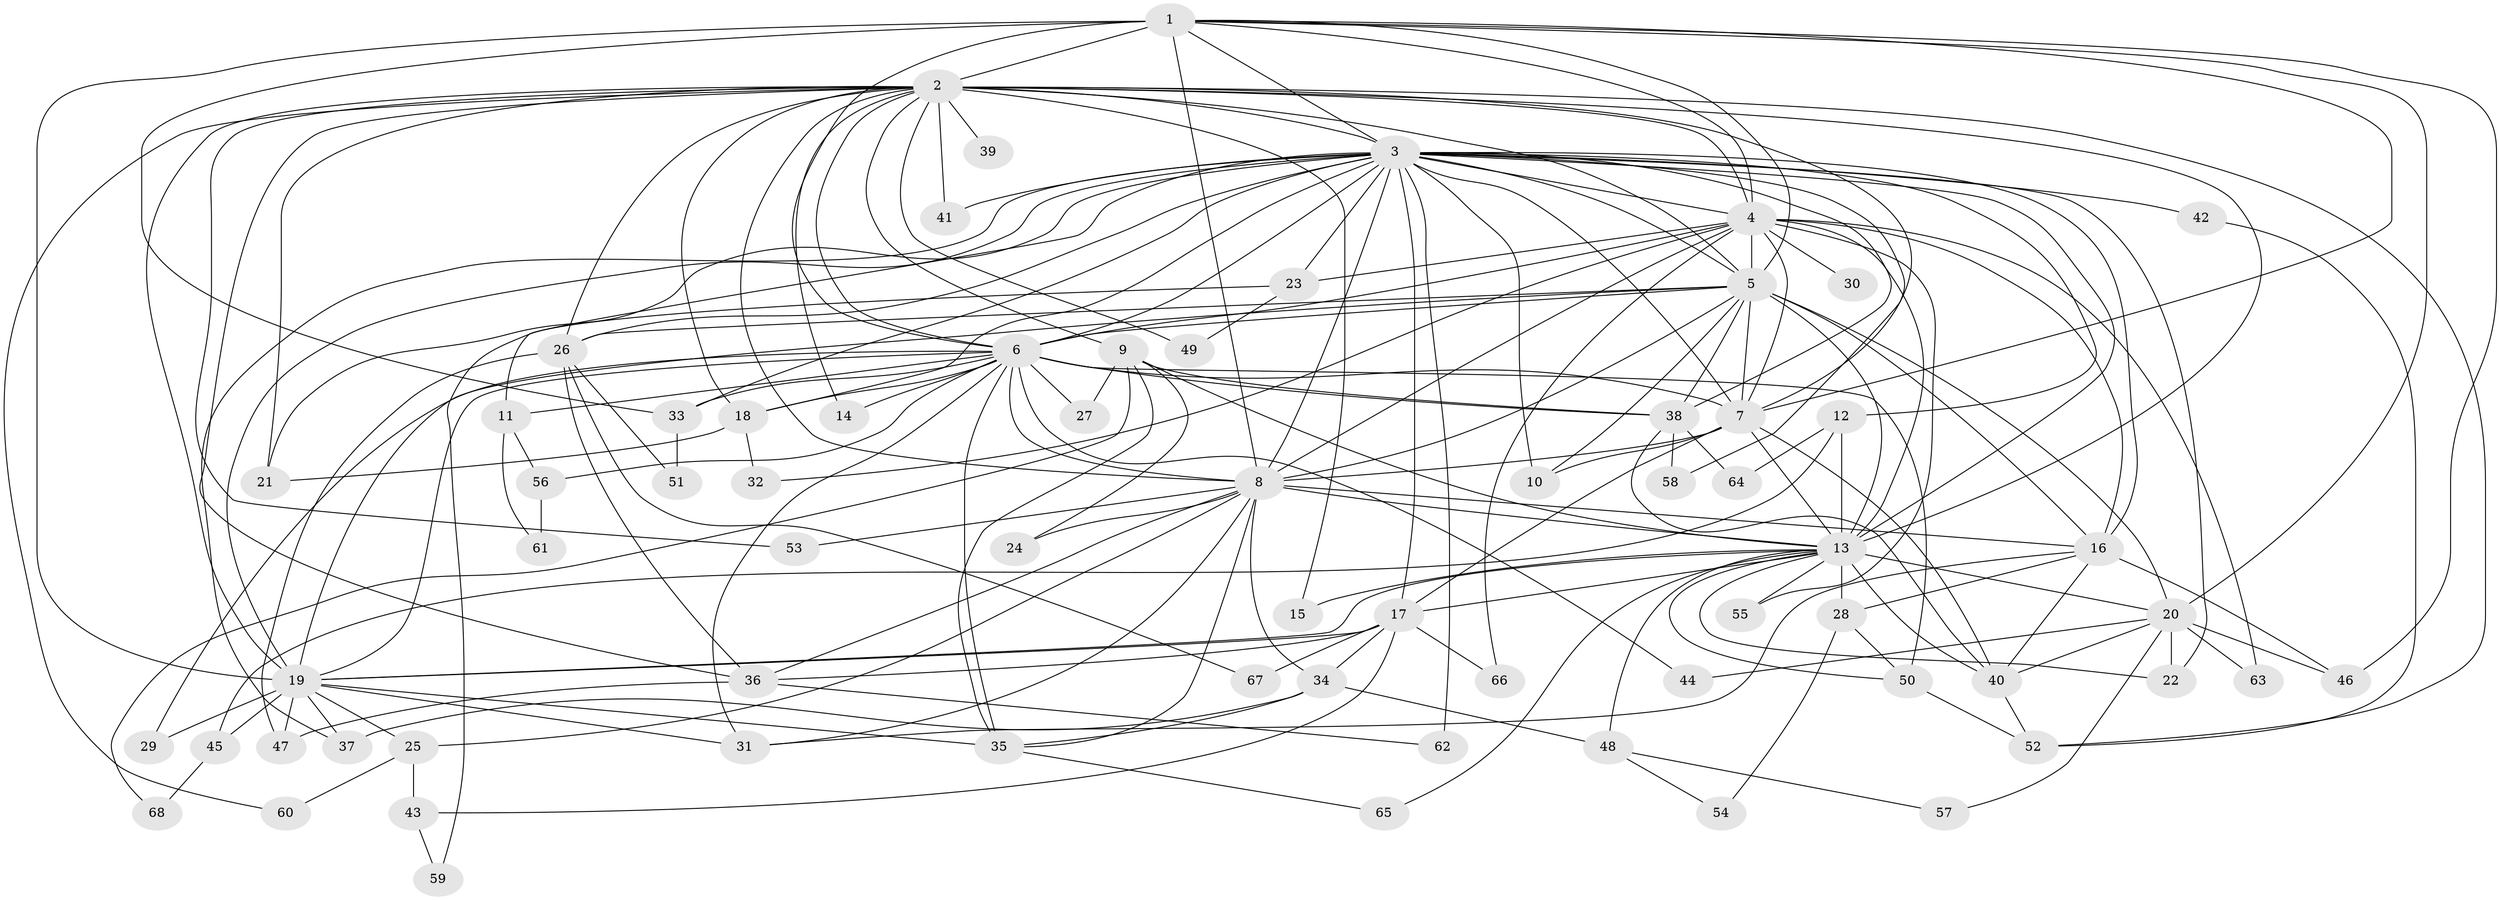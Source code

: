 // original degree distribution, {11: 0.007352941176470588, 30: 0.007352941176470588, 18: 0.014705882352941176, 20: 0.007352941176470588, 33: 0.007352941176470588, 25: 0.014705882352941176, 21: 0.007352941176470588, 27: 0.007352941176470588, 7: 0.014705882352941176, 3: 0.22794117647058823, 4: 0.09558823529411764, 5: 0.03676470588235294, 6: 0.04411764705882353, 2: 0.5, 10: 0.007352941176470588}
// Generated by graph-tools (version 1.1) at 2025/49/03/04/25 22:49:56]
// undirected, 68 vertices, 182 edges
graph export_dot {
  node [color=gray90,style=filled];
  1;
  2;
  3;
  4;
  5;
  6;
  7;
  8;
  9;
  10;
  11;
  12;
  13;
  14;
  15;
  16;
  17;
  18;
  19;
  20;
  21;
  22;
  23;
  24;
  25;
  26;
  27;
  28;
  29;
  30;
  31;
  32;
  33;
  34;
  35;
  36;
  37;
  38;
  39;
  40;
  41;
  42;
  43;
  44;
  45;
  46;
  47;
  48;
  49;
  50;
  51;
  52;
  53;
  54;
  55;
  56;
  57;
  58;
  59;
  60;
  61;
  62;
  63;
  64;
  65;
  66;
  67;
  68;
  1 -- 2 [weight=3.0];
  1 -- 3 [weight=4.0];
  1 -- 4 [weight=2.0];
  1 -- 5 [weight=3.0];
  1 -- 6 [weight=3.0];
  1 -- 7 [weight=2.0];
  1 -- 8 [weight=2.0];
  1 -- 19 [weight=8.0];
  1 -- 20 [weight=2.0];
  1 -- 33 [weight=1.0];
  1 -- 46 [weight=1.0];
  2 -- 3 [weight=2.0];
  2 -- 4 [weight=2.0];
  2 -- 5 [weight=1.0];
  2 -- 6 [weight=2.0];
  2 -- 7 [weight=2.0];
  2 -- 8 [weight=1.0];
  2 -- 9 [weight=3.0];
  2 -- 13 [weight=2.0];
  2 -- 14 [weight=1.0];
  2 -- 15 [weight=1.0];
  2 -- 18 [weight=1.0];
  2 -- 19 [weight=1.0];
  2 -- 21 [weight=1.0];
  2 -- 26 [weight=1.0];
  2 -- 36 [weight=1.0];
  2 -- 39 [weight=1.0];
  2 -- 41 [weight=1.0];
  2 -- 49 [weight=1.0];
  2 -- 52 [weight=1.0];
  2 -- 53 [weight=1.0];
  2 -- 60 [weight=1.0];
  3 -- 4 [weight=2.0];
  3 -- 5 [weight=2.0];
  3 -- 6 [weight=3.0];
  3 -- 7 [weight=2.0];
  3 -- 8 [weight=2.0];
  3 -- 10 [weight=1.0];
  3 -- 11 [weight=1.0];
  3 -- 12 [weight=1.0];
  3 -- 13 [weight=1.0];
  3 -- 16 [weight=1.0];
  3 -- 17 [weight=2.0];
  3 -- 18 [weight=1.0];
  3 -- 19 [weight=2.0];
  3 -- 21 [weight=1.0];
  3 -- 22 [weight=1.0];
  3 -- 23 [weight=1.0];
  3 -- 26 [weight=1.0];
  3 -- 33 [weight=1.0];
  3 -- 37 [weight=1.0];
  3 -- 38 [weight=1.0];
  3 -- 41 [weight=1.0];
  3 -- 42 [weight=3.0];
  3 -- 58 [weight=1.0];
  3 -- 62 [weight=1.0];
  4 -- 5 [weight=1.0];
  4 -- 6 [weight=1.0];
  4 -- 7 [weight=2.0];
  4 -- 8 [weight=1.0];
  4 -- 13 [weight=1.0];
  4 -- 16 [weight=1.0];
  4 -- 23 [weight=1.0];
  4 -- 30 [weight=1.0];
  4 -- 32 [weight=1.0];
  4 -- 55 [weight=1.0];
  4 -- 63 [weight=1.0];
  4 -- 66 [weight=1.0];
  5 -- 6 [weight=1.0];
  5 -- 7 [weight=2.0];
  5 -- 8 [weight=1.0];
  5 -- 10 [weight=1.0];
  5 -- 13 [weight=14.0];
  5 -- 16 [weight=1.0];
  5 -- 19 [weight=1.0];
  5 -- 20 [weight=1.0];
  5 -- 26 [weight=2.0];
  5 -- 38 [weight=2.0];
  6 -- 7 [weight=1.0];
  6 -- 8 [weight=2.0];
  6 -- 11 [weight=1.0];
  6 -- 14 [weight=1.0];
  6 -- 18 [weight=1.0];
  6 -- 19 [weight=1.0];
  6 -- 27 [weight=1.0];
  6 -- 29 [weight=1.0];
  6 -- 31 [weight=1.0];
  6 -- 33 [weight=1.0];
  6 -- 35 [weight=1.0];
  6 -- 38 [weight=1.0];
  6 -- 44 [weight=1.0];
  6 -- 50 [weight=1.0];
  6 -- 56 [weight=1.0];
  7 -- 8 [weight=1.0];
  7 -- 10 [weight=1.0];
  7 -- 13 [weight=1.0];
  7 -- 17 [weight=1.0];
  7 -- 40 [weight=4.0];
  8 -- 13 [weight=3.0];
  8 -- 16 [weight=1.0];
  8 -- 24 [weight=1.0];
  8 -- 25 [weight=1.0];
  8 -- 31 [weight=1.0];
  8 -- 34 [weight=1.0];
  8 -- 35 [weight=1.0];
  8 -- 36 [weight=1.0];
  8 -- 53 [weight=1.0];
  9 -- 13 [weight=1.0];
  9 -- 24 [weight=1.0];
  9 -- 27 [weight=1.0];
  9 -- 35 [weight=1.0];
  9 -- 38 [weight=1.0];
  9 -- 68 [weight=1.0];
  11 -- 56 [weight=1.0];
  11 -- 61 [weight=1.0];
  12 -- 13 [weight=1.0];
  12 -- 45 [weight=1.0];
  12 -- 64 [weight=1.0];
  13 -- 15 [weight=1.0];
  13 -- 17 [weight=1.0];
  13 -- 19 [weight=1.0];
  13 -- 20 [weight=1.0];
  13 -- 22 [weight=1.0];
  13 -- 28 [weight=1.0];
  13 -- 40 [weight=1.0];
  13 -- 48 [weight=1.0];
  13 -- 50 [weight=1.0];
  13 -- 55 [weight=1.0];
  13 -- 65 [weight=1.0];
  16 -- 28 [weight=1.0];
  16 -- 31 [weight=1.0];
  16 -- 40 [weight=1.0];
  16 -- 46 [weight=1.0];
  17 -- 19 [weight=1.0];
  17 -- 34 [weight=1.0];
  17 -- 36 [weight=1.0];
  17 -- 43 [weight=1.0];
  17 -- 66 [weight=1.0];
  17 -- 67 [weight=1.0];
  18 -- 21 [weight=1.0];
  18 -- 32 [weight=1.0];
  19 -- 25 [weight=1.0];
  19 -- 29 [weight=1.0];
  19 -- 31 [weight=1.0];
  19 -- 35 [weight=2.0];
  19 -- 37 [weight=1.0];
  19 -- 45 [weight=1.0];
  19 -- 47 [weight=1.0];
  20 -- 22 [weight=1.0];
  20 -- 40 [weight=1.0];
  20 -- 44 [weight=1.0];
  20 -- 46 [weight=1.0];
  20 -- 57 [weight=1.0];
  20 -- 63 [weight=1.0];
  23 -- 49 [weight=1.0];
  23 -- 59 [weight=1.0];
  25 -- 43 [weight=1.0];
  25 -- 60 [weight=1.0];
  26 -- 36 [weight=1.0];
  26 -- 47 [weight=1.0];
  26 -- 51 [weight=1.0];
  26 -- 67 [weight=1.0];
  28 -- 50 [weight=1.0];
  28 -- 54 [weight=1.0];
  33 -- 51 [weight=1.0];
  34 -- 35 [weight=1.0];
  34 -- 37 [weight=1.0];
  34 -- 48 [weight=1.0];
  35 -- 65 [weight=1.0];
  36 -- 47 [weight=1.0];
  36 -- 62 [weight=1.0];
  38 -- 40 [weight=1.0];
  38 -- 58 [weight=1.0];
  38 -- 64 [weight=1.0];
  40 -- 52 [weight=1.0];
  42 -- 52 [weight=1.0];
  43 -- 59 [weight=1.0];
  45 -- 68 [weight=1.0];
  48 -- 54 [weight=1.0];
  48 -- 57 [weight=1.0];
  50 -- 52 [weight=1.0];
  56 -- 61 [weight=1.0];
}
